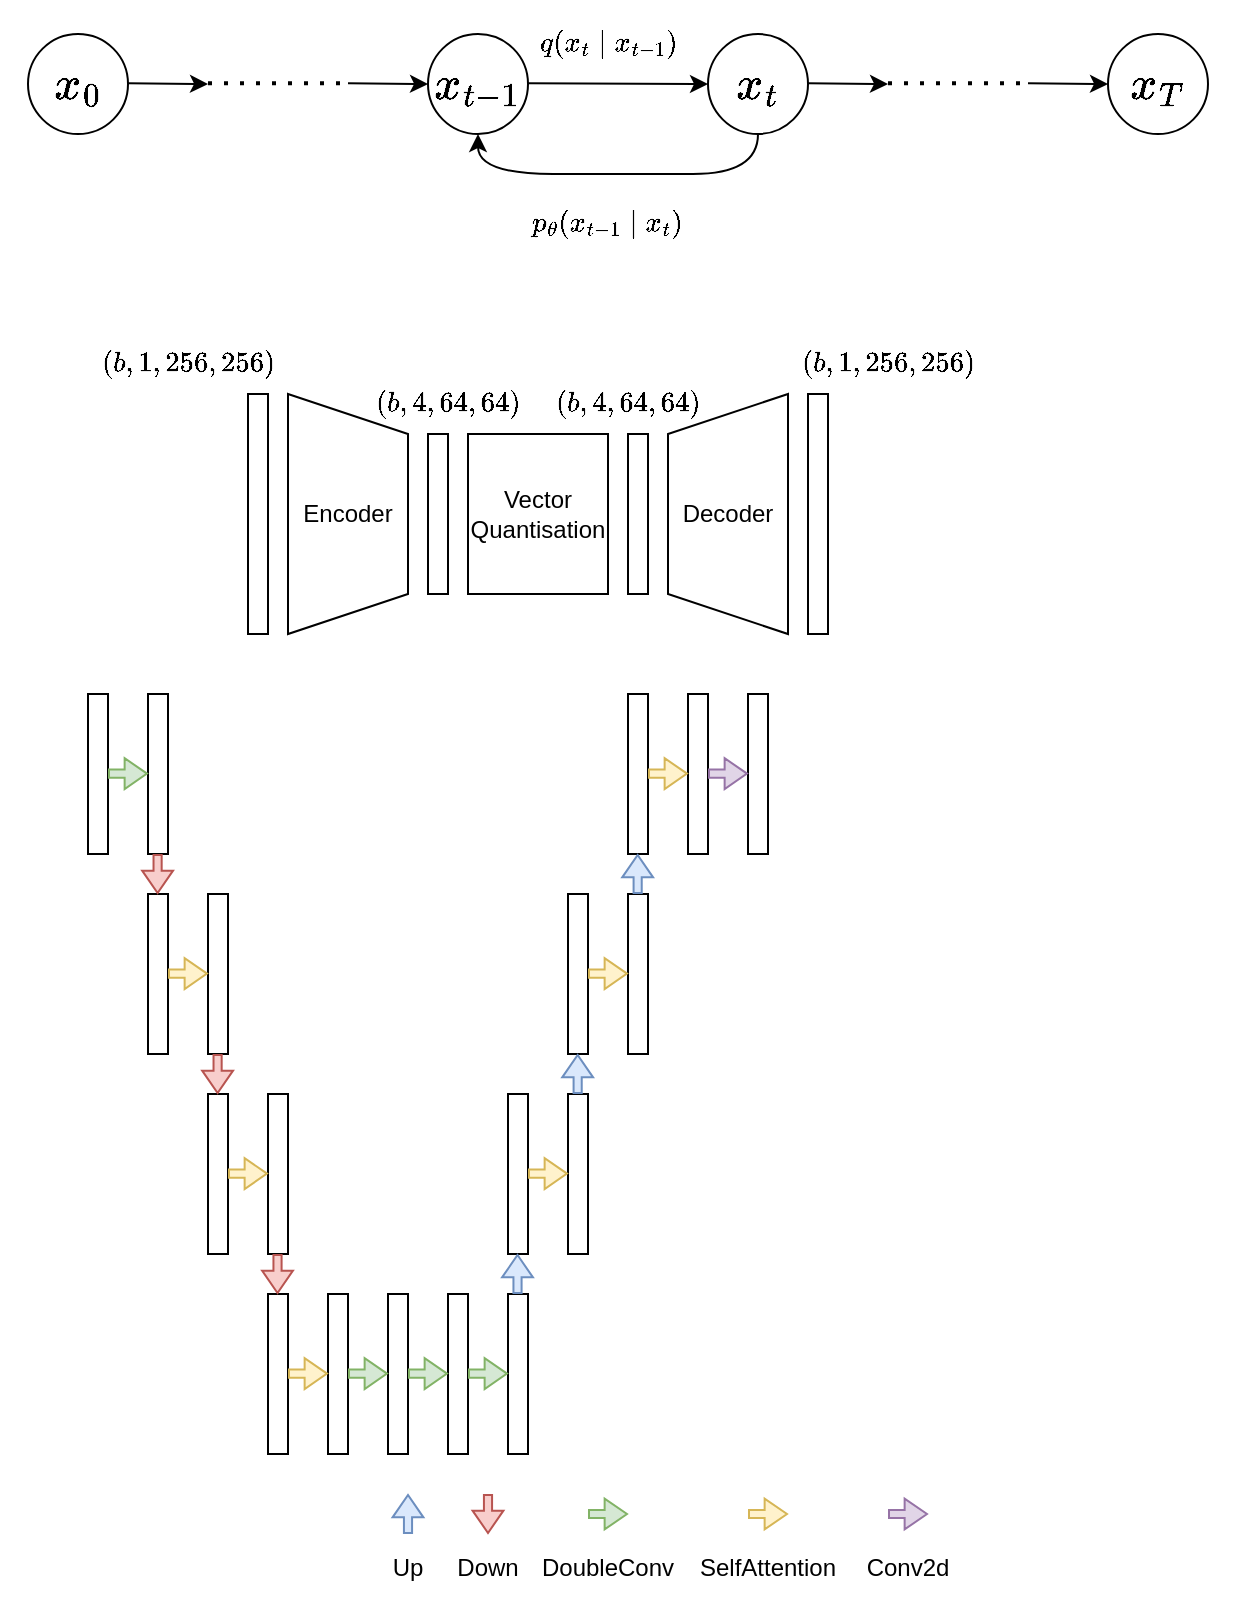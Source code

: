 <mxfile version="24.7.12">
  <diagram name="Page-1" id="cI8d7p_5XgW21QERW94D">
    <mxGraphModel dx="1134" dy="589" grid="1" gridSize="10" guides="1" tooltips="1" connect="1" arrows="1" fold="1" page="1" pageScale="1" pageWidth="1169" pageHeight="1654" math="1" shadow="0">
      <root>
        <mxCell id="0" />
        <mxCell id="1" parent="0" />
        <mxCell id="v-ShWHaZnhyQrc3aQkjm-1" value="$$x_0$$" style="ellipse;whiteSpace=wrap;html=1;aspect=fixed;fontSize=20;" parent="1" vertex="1">
          <mxGeometry x="40" y="70" width="50" height="50" as="geometry" />
        </mxCell>
        <mxCell id="tr2L6LvXzopLyFMbQWRh-1" value="$$x_T$$" style="ellipse;whiteSpace=wrap;html=1;aspect=fixed;fontSize=20;" vertex="1" parent="1">
          <mxGeometry x="580" y="70" width="50" height="50" as="geometry" />
        </mxCell>
        <mxCell id="tr2L6LvXzopLyFMbQWRh-2" value="$$x_t$$" style="ellipse;whiteSpace=wrap;html=1;aspect=fixed;fontSize=20;" vertex="1" parent="1">
          <mxGeometry x="380" y="70" width="50" height="50" as="geometry" />
        </mxCell>
        <mxCell id="tr2L6LvXzopLyFMbQWRh-3" value="$$x_{t-1}$$" style="ellipse;whiteSpace=wrap;html=1;aspect=fixed;fontSize=20;" vertex="1" parent="1">
          <mxGeometry x="240" y="70" width="50" height="50" as="geometry" />
        </mxCell>
        <mxCell id="tr2L6LvXzopLyFMbQWRh-4" value="$$q(x_t \mid x_{t-1})$$" style="text;html=1;align=center;verticalAlign=middle;whiteSpace=wrap;rounded=0;" vertex="1" parent="1">
          <mxGeometry x="300" y="60" width="60" height="30" as="geometry" />
        </mxCell>
        <mxCell id="tr2L6LvXzopLyFMbQWRh-5" value="$$p_\theta(x_{t-1} \mid x_t)$$" style="text;html=1;align=center;verticalAlign=middle;whiteSpace=wrap;rounded=0;" vertex="1" parent="1">
          <mxGeometry x="300" y="150" width="60" height="30" as="geometry" />
        </mxCell>
        <mxCell id="tr2L6LvXzopLyFMbQWRh-6" value="" style="endArrow=classic;html=1;rounded=0;entryX=0;entryY=0.5;entryDx=0;entryDy=0;" edge="1" parent="1" target="tr2L6LvXzopLyFMbQWRh-2">
          <mxGeometry width="50" height="50" relative="1" as="geometry">
            <mxPoint x="290" y="94.68" as="sourcePoint" />
            <mxPoint x="340" y="94.68" as="targetPoint" />
          </mxGeometry>
        </mxCell>
        <mxCell id="tr2L6LvXzopLyFMbQWRh-7" value="" style="endArrow=classic;html=1;rounded=0;" edge="1" parent="1">
          <mxGeometry width="50" height="50" relative="1" as="geometry">
            <mxPoint x="90" y="94.68" as="sourcePoint" />
            <mxPoint x="130" y="95" as="targetPoint" />
          </mxGeometry>
        </mxCell>
        <mxCell id="tr2L6LvXzopLyFMbQWRh-8" value="" style="endArrow=classic;html=1;rounded=0;" edge="1" parent="1">
          <mxGeometry width="50" height="50" relative="1" as="geometry">
            <mxPoint x="200" y="94.68" as="sourcePoint" />
            <mxPoint x="240" y="95" as="targetPoint" />
          </mxGeometry>
        </mxCell>
        <mxCell id="tr2L6LvXzopLyFMbQWRh-9" value="" style="endArrow=classic;html=1;rounded=0;" edge="1" parent="1">
          <mxGeometry width="50" height="50" relative="1" as="geometry">
            <mxPoint x="430" y="94.68" as="sourcePoint" />
            <mxPoint x="470" y="95" as="targetPoint" />
          </mxGeometry>
        </mxCell>
        <mxCell id="tr2L6LvXzopLyFMbQWRh-10" value="" style="endArrow=classic;html=1;rounded=0;" edge="1" parent="1">
          <mxGeometry width="50" height="50" relative="1" as="geometry">
            <mxPoint x="540" y="94.68" as="sourcePoint" />
            <mxPoint x="580" y="95" as="targetPoint" />
          </mxGeometry>
        </mxCell>
        <mxCell id="tr2L6LvXzopLyFMbQWRh-11" value="" style="endArrow=none;dashed=1;html=1;dashPattern=1 3;strokeWidth=2;rounded=0;" edge="1" parent="1">
          <mxGeometry width="50" height="50" relative="1" as="geometry">
            <mxPoint x="130" y="94.68" as="sourcePoint" />
            <mxPoint x="200" y="94.68" as="targetPoint" />
          </mxGeometry>
        </mxCell>
        <mxCell id="tr2L6LvXzopLyFMbQWRh-12" value="" style="endArrow=none;dashed=1;html=1;dashPattern=1 3;strokeWidth=2;rounded=0;" edge="1" parent="1">
          <mxGeometry width="50" height="50" relative="1" as="geometry">
            <mxPoint x="470" y="94.68" as="sourcePoint" />
            <mxPoint x="540" y="94.68" as="targetPoint" />
          </mxGeometry>
        </mxCell>
        <mxCell id="tr2L6LvXzopLyFMbQWRh-14" value="" style="curved=1;endArrow=classic;html=1;rounded=0;entryX=0.5;entryY=1;entryDx=0;entryDy=0;exitX=0.5;exitY=1;exitDx=0;exitDy=0;" edge="1" parent="1" source="tr2L6LvXzopLyFMbQWRh-2" target="tr2L6LvXzopLyFMbQWRh-3">
          <mxGeometry width="50" height="50" relative="1" as="geometry">
            <mxPoint x="400" y="130" as="sourcePoint" />
            <mxPoint x="360" y="130" as="targetPoint" />
            <Array as="points">
              <mxPoint x="405" y="140" />
              <mxPoint x="340" y="140" />
              <mxPoint x="265" y="140" />
            </Array>
          </mxGeometry>
        </mxCell>
        <mxCell id="tr2L6LvXzopLyFMbQWRh-15" value="" style="shape=trapezoid;perimeter=trapezoidPerimeter;whiteSpace=wrap;html=1;fixedSize=1;rotation=90;" vertex="1" parent="1">
          <mxGeometry x="140" y="280" width="120" height="60" as="geometry" />
        </mxCell>
        <mxCell id="tr2L6LvXzopLyFMbQWRh-16" value="Vector&lt;br&gt;Quantisation" style="rounded=0;whiteSpace=wrap;html=1;" vertex="1" parent="1">
          <mxGeometry x="260" y="270" width="70" height="80" as="geometry" />
        </mxCell>
        <mxCell id="tr2L6LvXzopLyFMbQWRh-17" value="" style="rounded=0;whiteSpace=wrap;html=1;" vertex="1" parent="1">
          <mxGeometry x="150" y="250" width="10" height="120" as="geometry" />
        </mxCell>
        <mxCell id="tr2L6LvXzopLyFMbQWRh-18" value="" style="rounded=0;whiteSpace=wrap;html=1;" vertex="1" parent="1">
          <mxGeometry x="430" y="250" width="10" height="120" as="geometry" />
        </mxCell>
        <mxCell id="tr2L6LvXzopLyFMbQWRh-19" value="" style="shape=trapezoid;perimeter=trapezoidPerimeter;whiteSpace=wrap;html=1;fixedSize=1;rotation=90;flipH=0;flipV=1;" vertex="1" parent="1">
          <mxGeometry x="330" y="280" width="120" height="60" as="geometry" />
        </mxCell>
        <mxCell id="tr2L6LvXzopLyFMbQWRh-20" value="" style="rounded=0;whiteSpace=wrap;html=1;" vertex="1" parent="1">
          <mxGeometry x="340" y="270" width="10" height="80" as="geometry" />
        </mxCell>
        <mxCell id="tr2L6LvXzopLyFMbQWRh-21" value="" style="rounded=0;whiteSpace=wrap;html=1;" vertex="1" parent="1">
          <mxGeometry x="240" y="270" width="10" height="80" as="geometry" />
        </mxCell>
        <mxCell id="tr2L6LvXzopLyFMbQWRh-23" value="Encoder" style="text;html=1;align=center;verticalAlign=middle;whiteSpace=wrap;rounded=0;" vertex="1" parent="1">
          <mxGeometry x="170" y="295" width="60" height="30" as="geometry" />
        </mxCell>
        <mxCell id="tr2L6LvXzopLyFMbQWRh-24" value="Decoder" style="text;html=1;align=center;verticalAlign=middle;whiteSpace=wrap;rounded=0;" vertex="1" parent="1">
          <mxGeometry x="360" y="295" width="60" height="30" as="geometry" />
        </mxCell>
        <mxCell id="tr2L6LvXzopLyFMbQWRh-25" value="$$(b,1,256,256)$$" style="text;html=1;align=center;verticalAlign=middle;whiteSpace=wrap;rounded=0;" vertex="1" parent="1">
          <mxGeometry x="90" y="220" width="60" height="30" as="geometry" />
        </mxCell>
        <mxCell id="tr2L6LvXzopLyFMbQWRh-26" value="$$(b,4,64,64)$$" style="text;html=1;align=center;verticalAlign=middle;whiteSpace=wrap;rounded=0;" vertex="1" parent="1">
          <mxGeometry x="220" y="240" width="60" height="30" as="geometry" />
        </mxCell>
        <mxCell id="tr2L6LvXzopLyFMbQWRh-27" value="$$(b,4,64,64)$$" style="text;html=1;align=center;verticalAlign=middle;whiteSpace=wrap;rounded=0;" vertex="1" parent="1">
          <mxGeometry x="310" y="240" width="60" height="30" as="geometry" />
        </mxCell>
        <mxCell id="tr2L6LvXzopLyFMbQWRh-28" value="$$(b,1,256,256)$$" style="text;html=1;align=center;verticalAlign=middle;whiteSpace=wrap;rounded=0;" vertex="1" parent="1">
          <mxGeometry x="440" y="220" width="60" height="30" as="geometry" />
        </mxCell>
        <mxCell id="tr2L6LvXzopLyFMbQWRh-33" value="Up" style="text;html=1;align=center;verticalAlign=middle;whiteSpace=wrap;rounded=0;" vertex="1" parent="1">
          <mxGeometry x="200" y="822" width="60" height="30" as="geometry" />
        </mxCell>
        <mxCell id="tr2L6LvXzopLyFMbQWRh-34" value="SelfAttention" style="text;html=1;align=center;verticalAlign=middle;whiteSpace=wrap;rounded=0;" vertex="1" parent="1">
          <mxGeometry x="380" y="822" width="60" height="30" as="geometry" />
        </mxCell>
        <mxCell id="tr2L6LvXzopLyFMbQWRh-35" value="DoubleConv" style="text;html=1;align=center;verticalAlign=middle;whiteSpace=wrap;rounded=0;" vertex="1" parent="1">
          <mxGeometry x="300" y="822" width="60" height="30" as="geometry" />
        </mxCell>
        <mxCell id="tr2L6LvXzopLyFMbQWRh-36" value="Down" style="text;html=1;align=center;verticalAlign=middle;whiteSpace=wrap;rounded=0;" vertex="1" parent="1">
          <mxGeometry x="240" y="822" width="60" height="30" as="geometry" />
        </mxCell>
        <mxCell id="tr2L6LvXzopLyFMbQWRh-37" value="Conv2d" style="text;html=1;align=center;verticalAlign=middle;whiteSpace=wrap;rounded=0;" vertex="1" parent="1">
          <mxGeometry x="450" y="822" width="60" height="30" as="geometry" />
        </mxCell>
        <mxCell id="tr2L6LvXzopLyFMbQWRh-39" value="" style="shape=flexArrow;endArrow=classic;html=1;rounded=0;width=4.074;endSize=3.393;endWidth=10.343;fillColor=#dae8fc;strokeColor=#6c8ebf;" edge="1" parent="1">
          <mxGeometry width="50" height="50" relative="1" as="geometry">
            <mxPoint x="230" y="820" as="sourcePoint" />
            <mxPoint x="230" y="800" as="targetPoint" />
          </mxGeometry>
        </mxCell>
        <mxCell id="tr2L6LvXzopLyFMbQWRh-40" value="" style="rounded=0;whiteSpace=wrap;html=1;" vertex="1" parent="1">
          <mxGeometry x="70" y="400" width="10" height="80" as="geometry" />
        </mxCell>
        <mxCell id="tr2L6LvXzopLyFMbQWRh-41" value="" style="rounded=0;whiteSpace=wrap;html=1;" vertex="1" parent="1">
          <mxGeometry x="100" y="400" width="10" height="80" as="geometry" />
        </mxCell>
        <mxCell id="tr2L6LvXzopLyFMbQWRh-42" value="" style="rounded=0;whiteSpace=wrap;html=1;" vertex="1" parent="1">
          <mxGeometry x="100" y="500" width="10" height="80" as="geometry" />
        </mxCell>
        <mxCell id="tr2L6LvXzopLyFMbQWRh-43" value="" style="rounded=0;whiteSpace=wrap;html=1;" vertex="1" parent="1">
          <mxGeometry x="130" y="500" width="10" height="80" as="geometry" />
        </mxCell>
        <mxCell id="tr2L6LvXzopLyFMbQWRh-44" value="" style="rounded=0;whiteSpace=wrap;html=1;" vertex="1" parent="1">
          <mxGeometry x="130" y="600" width="10" height="80" as="geometry" />
        </mxCell>
        <mxCell id="tr2L6LvXzopLyFMbQWRh-45" value="" style="rounded=0;whiteSpace=wrap;html=1;" vertex="1" parent="1">
          <mxGeometry x="160" y="600" width="10" height="80" as="geometry" />
        </mxCell>
        <mxCell id="tr2L6LvXzopLyFMbQWRh-46" value="" style="rounded=0;whiteSpace=wrap;html=1;" vertex="1" parent="1">
          <mxGeometry x="160" y="700" width="10" height="80" as="geometry" />
        </mxCell>
        <mxCell id="tr2L6LvXzopLyFMbQWRh-47" value="" style="rounded=0;whiteSpace=wrap;html=1;" vertex="1" parent="1">
          <mxGeometry x="190" y="700" width="10" height="80" as="geometry" />
        </mxCell>
        <mxCell id="tr2L6LvXzopLyFMbQWRh-48" value="" style="rounded=0;whiteSpace=wrap;html=1;" vertex="1" parent="1">
          <mxGeometry x="220" y="700" width="10" height="80" as="geometry" />
        </mxCell>
        <mxCell id="tr2L6LvXzopLyFMbQWRh-49" value="" style="rounded=0;whiteSpace=wrap;html=1;" vertex="1" parent="1">
          <mxGeometry x="250" y="700" width="10" height="80" as="geometry" />
        </mxCell>
        <mxCell id="tr2L6LvXzopLyFMbQWRh-50" value="" style="rounded=0;whiteSpace=wrap;html=1;" vertex="1" parent="1">
          <mxGeometry x="280" y="700" width="10" height="80" as="geometry" />
        </mxCell>
        <mxCell id="tr2L6LvXzopLyFMbQWRh-51" value="" style="rounded=0;whiteSpace=wrap;html=1;" vertex="1" parent="1">
          <mxGeometry x="280" y="600" width="10" height="80" as="geometry" />
        </mxCell>
        <mxCell id="tr2L6LvXzopLyFMbQWRh-52" value="" style="rounded=0;whiteSpace=wrap;html=1;" vertex="1" parent="1">
          <mxGeometry x="310" y="600" width="10" height="80" as="geometry" />
        </mxCell>
        <mxCell id="tr2L6LvXzopLyFMbQWRh-53" value="" style="rounded=0;whiteSpace=wrap;html=1;" vertex="1" parent="1">
          <mxGeometry x="310" y="500" width="10" height="80" as="geometry" />
        </mxCell>
        <mxCell id="tr2L6LvXzopLyFMbQWRh-54" value="" style="rounded=0;whiteSpace=wrap;html=1;" vertex="1" parent="1">
          <mxGeometry x="340" y="500" width="10" height="80" as="geometry" />
        </mxCell>
        <mxCell id="tr2L6LvXzopLyFMbQWRh-56" value="" style="rounded=0;whiteSpace=wrap;html=1;" vertex="1" parent="1">
          <mxGeometry x="340" y="400" width="10" height="80" as="geometry" />
        </mxCell>
        <mxCell id="tr2L6LvXzopLyFMbQWRh-57" value="" style="rounded=0;whiteSpace=wrap;html=1;" vertex="1" parent="1">
          <mxGeometry x="370" y="400" width="10" height="80" as="geometry" />
        </mxCell>
        <mxCell id="tr2L6LvXzopLyFMbQWRh-58" value="" style="rounded=0;whiteSpace=wrap;html=1;" vertex="1" parent="1">
          <mxGeometry x="400" y="400" width="10" height="80" as="geometry" />
        </mxCell>
        <mxCell id="tr2L6LvXzopLyFMbQWRh-59" value="" style="shape=flexArrow;endArrow=classic;html=1;rounded=0;width=4.074;endSize=3.393;endWidth=10.343;fillColor=#f8cecc;strokeColor=#b85450;" edge="1" parent="1">
          <mxGeometry width="50" height="50" relative="1" as="geometry">
            <mxPoint x="270" y="800" as="sourcePoint" />
            <mxPoint x="270" y="820" as="targetPoint" />
          </mxGeometry>
        </mxCell>
        <mxCell id="tr2L6LvXzopLyFMbQWRh-60" value="" style="shape=flexArrow;endArrow=classic;html=1;rounded=0;width=4.074;endSize=3.393;endWidth=10.343;fillColor=#d5e8d4;strokeColor=#82b366;" edge="1" parent="1">
          <mxGeometry width="50" height="50" relative="1" as="geometry">
            <mxPoint x="320" y="810" as="sourcePoint" />
            <mxPoint x="340" y="810" as="targetPoint" />
          </mxGeometry>
        </mxCell>
        <mxCell id="tr2L6LvXzopLyFMbQWRh-61" value="" style="shape=flexArrow;endArrow=classic;html=1;rounded=0;width=4.074;endSize=3.393;endWidth=10.343;fillColor=#fff2cc;strokeColor=#d6b656;" edge="1" parent="1">
          <mxGeometry width="50" height="50" relative="1" as="geometry">
            <mxPoint x="400" y="810" as="sourcePoint" />
            <mxPoint x="420" y="810" as="targetPoint" />
          </mxGeometry>
        </mxCell>
        <mxCell id="tr2L6LvXzopLyFMbQWRh-62" value="" style="shape=flexArrow;endArrow=classic;html=1;rounded=0;width=4.074;endSize=3.393;endWidth=10.343;fillColor=#e1d5e7;strokeColor=#9673a6;" edge="1" parent="1">
          <mxGeometry width="50" height="50" relative="1" as="geometry">
            <mxPoint x="470" y="810" as="sourcePoint" />
            <mxPoint x="490" y="810" as="targetPoint" />
          </mxGeometry>
        </mxCell>
        <mxCell id="tr2L6LvXzopLyFMbQWRh-63" value="" style="shape=flexArrow;endArrow=classic;html=1;rounded=0;width=4.074;endSize=3.393;endWidth=10.343;fillColor=#d5e8d4;strokeColor=#82b366;" edge="1" parent="1">
          <mxGeometry width="50" height="50" relative="1" as="geometry">
            <mxPoint x="80" y="439.8" as="sourcePoint" />
            <mxPoint x="100" y="439.8" as="targetPoint" />
          </mxGeometry>
        </mxCell>
        <mxCell id="tr2L6LvXzopLyFMbQWRh-64" value="" style="shape=flexArrow;endArrow=classic;html=1;rounded=0;width=4.074;endSize=3.393;endWidth=10.343;fillColor=#fff2cc;strokeColor=#d6b656;" edge="1" parent="1">
          <mxGeometry width="50" height="50" relative="1" as="geometry">
            <mxPoint x="110" y="539.8" as="sourcePoint" />
            <mxPoint x="130" y="539.8" as="targetPoint" />
          </mxGeometry>
        </mxCell>
        <mxCell id="tr2L6LvXzopLyFMbQWRh-65" value="" style="shape=flexArrow;endArrow=classic;html=1;rounded=0;width=4.074;endSize=3.393;endWidth=10.343;fillColor=#fff2cc;strokeColor=#d6b656;" edge="1" parent="1">
          <mxGeometry width="50" height="50" relative="1" as="geometry">
            <mxPoint x="140" y="639.8" as="sourcePoint" />
            <mxPoint x="160" y="639.8" as="targetPoint" />
          </mxGeometry>
        </mxCell>
        <mxCell id="tr2L6LvXzopLyFMbQWRh-66" value="" style="shape=flexArrow;endArrow=classic;html=1;rounded=0;width=4.074;endSize=3.393;endWidth=10.343;fillColor=#fff2cc;strokeColor=#d6b656;" edge="1" parent="1">
          <mxGeometry width="50" height="50" relative="1" as="geometry">
            <mxPoint x="170" y="739.8" as="sourcePoint" />
            <mxPoint x="190" y="739.8" as="targetPoint" />
          </mxGeometry>
        </mxCell>
        <mxCell id="tr2L6LvXzopLyFMbQWRh-67" value="" style="shape=flexArrow;endArrow=classic;html=1;rounded=0;width=4.074;endSize=3.393;endWidth=10.343;fillColor=#d5e8d4;strokeColor=#82b366;" edge="1" parent="1">
          <mxGeometry width="50" height="50" relative="1" as="geometry">
            <mxPoint x="200" y="739.8" as="sourcePoint" />
            <mxPoint x="220" y="739.8" as="targetPoint" />
          </mxGeometry>
        </mxCell>
        <mxCell id="tr2L6LvXzopLyFMbQWRh-68" value="" style="shape=flexArrow;endArrow=classic;html=1;rounded=0;width=4.074;endSize=3.393;endWidth=10.343;fillColor=#d5e8d4;strokeColor=#82b366;" edge="1" parent="1">
          <mxGeometry width="50" height="50" relative="1" as="geometry">
            <mxPoint x="230" y="739.8" as="sourcePoint" />
            <mxPoint x="250" y="739.8" as="targetPoint" />
          </mxGeometry>
        </mxCell>
        <mxCell id="tr2L6LvXzopLyFMbQWRh-69" value="" style="shape=flexArrow;endArrow=classic;html=1;rounded=0;width=4.074;endSize=3.393;endWidth=10.343;fillColor=#d5e8d4;strokeColor=#82b366;" edge="1" parent="1">
          <mxGeometry width="50" height="50" relative="1" as="geometry">
            <mxPoint x="260" y="739.8" as="sourcePoint" />
            <mxPoint x="280" y="739.8" as="targetPoint" />
          </mxGeometry>
        </mxCell>
        <mxCell id="tr2L6LvXzopLyFMbQWRh-70" value="" style="shape=flexArrow;endArrow=classic;html=1;rounded=0;width=4.074;endSize=3.393;endWidth=10.343;fillColor=#fff2cc;strokeColor=#d6b656;" edge="1" parent="1">
          <mxGeometry width="50" height="50" relative="1" as="geometry">
            <mxPoint x="290" y="639.8" as="sourcePoint" />
            <mxPoint x="310" y="639.8" as="targetPoint" />
          </mxGeometry>
        </mxCell>
        <mxCell id="tr2L6LvXzopLyFMbQWRh-71" value="" style="shape=flexArrow;endArrow=classic;html=1;rounded=0;width=4.074;endSize=3.393;endWidth=10.343;fillColor=#fff2cc;strokeColor=#d6b656;" edge="1" parent="1">
          <mxGeometry width="50" height="50" relative="1" as="geometry">
            <mxPoint x="320" y="539.8" as="sourcePoint" />
            <mxPoint x="340" y="539.8" as="targetPoint" />
          </mxGeometry>
        </mxCell>
        <mxCell id="tr2L6LvXzopLyFMbQWRh-72" value="" style="shape=flexArrow;endArrow=classic;html=1;rounded=0;width=4.074;endSize=3.393;endWidth=10.343;fillColor=#fff2cc;strokeColor=#d6b656;" edge="1" parent="1">
          <mxGeometry width="50" height="50" relative="1" as="geometry">
            <mxPoint x="350" y="439.8" as="sourcePoint" />
            <mxPoint x="370" y="439.8" as="targetPoint" />
          </mxGeometry>
        </mxCell>
        <mxCell id="tr2L6LvXzopLyFMbQWRh-73" value="" style="shape=flexArrow;endArrow=classic;html=1;rounded=0;width=4.074;endSize=3.393;endWidth=10.343;fillColor=#e1d5e7;strokeColor=#9673a6;" edge="1" parent="1">
          <mxGeometry width="50" height="50" relative="1" as="geometry">
            <mxPoint x="380" y="439.8" as="sourcePoint" />
            <mxPoint x="400" y="439.8" as="targetPoint" />
          </mxGeometry>
        </mxCell>
        <mxCell id="tr2L6LvXzopLyFMbQWRh-74" value="" style="shape=flexArrow;endArrow=classic;html=1;rounded=0;width=4.074;endSize=3.393;endWidth=10.343;fillColor=#f8cecc;strokeColor=#b85450;" edge="1" parent="1">
          <mxGeometry width="50" height="50" relative="1" as="geometry">
            <mxPoint x="104.8" y="480" as="sourcePoint" />
            <mxPoint x="104.8" y="500" as="targetPoint" />
          </mxGeometry>
        </mxCell>
        <mxCell id="tr2L6LvXzopLyFMbQWRh-75" value="" style="shape=flexArrow;endArrow=classic;html=1;rounded=0;width=4.074;endSize=3.393;endWidth=10.343;fillColor=#f8cecc;strokeColor=#b85450;" edge="1" parent="1">
          <mxGeometry width="50" height="50" relative="1" as="geometry">
            <mxPoint x="134.8" y="580" as="sourcePoint" />
            <mxPoint x="134.8" y="600" as="targetPoint" />
          </mxGeometry>
        </mxCell>
        <mxCell id="tr2L6LvXzopLyFMbQWRh-76" value="" style="shape=flexArrow;endArrow=classic;html=1;rounded=0;width=4.074;endSize=3.393;endWidth=10.343;fillColor=#f8cecc;strokeColor=#b85450;" edge="1" parent="1">
          <mxGeometry width="50" height="50" relative="1" as="geometry">
            <mxPoint x="164.76" y="680" as="sourcePoint" />
            <mxPoint x="164.76" y="700" as="targetPoint" />
          </mxGeometry>
        </mxCell>
        <mxCell id="tr2L6LvXzopLyFMbQWRh-77" value="" style="shape=flexArrow;endArrow=classic;html=1;rounded=0;width=4.074;endSize=3.393;endWidth=10.343;fillColor=#dae8fc;strokeColor=#6c8ebf;" edge="1" parent="1">
          <mxGeometry width="50" height="50" relative="1" as="geometry">
            <mxPoint x="284.76" y="700" as="sourcePoint" />
            <mxPoint x="284.76" y="680" as="targetPoint" />
          </mxGeometry>
        </mxCell>
        <mxCell id="tr2L6LvXzopLyFMbQWRh-78" value="" style="shape=flexArrow;endArrow=classic;html=1;rounded=0;width=4.074;endSize=3.393;endWidth=10.343;fillColor=#dae8fc;strokeColor=#6c8ebf;" edge="1" parent="1">
          <mxGeometry width="50" height="50" relative="1" as="geometry">
            <mxPoint x="314.83" y="600" as="sourcePoint" />
            <mxPoint x="314.83" y="580" as="targetPoint" />
          </mxGeometry>
        </mxCell>
        <mxCell id="tr2L6LvXzopLyFMbQWRh-79" value="" style="shape=flexArrow;endArrow=classic;html=1;rounded=0;width=4.074;endSize=3.393;endWidth=10.343;fillColor=#dae8fc;strokeColor=#6c8ebf;" edge="1" parent="1">
          <mxGeometry width="50" height="50" relative="1" as="geometry">
            <mxPoint x="344.83" y="500" as="sourcePoint" />
            <mxPoint x="344.83" y="480" as="targetPoint" />
          </mxGeometry>
        </mxCell>
      </root>
    </mxGraphModel>
  </diagram>
</mxfile>
